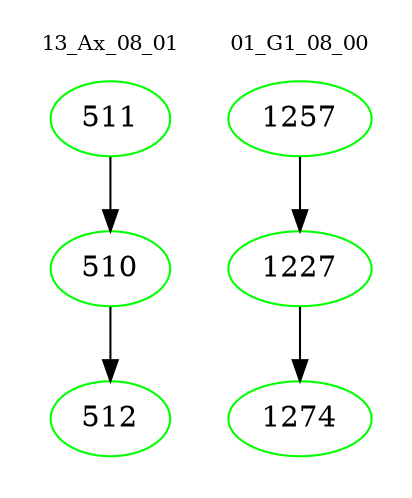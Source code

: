 digraph{
subgraph cluster_0 {
color = white
label = "13_Ax_08_01";
fontsize=10;
T0_511 [label="511", color="green"]
T0_511 -> T0_510 [color="black"]
T0_510 [label="510", color="green"]
T0_510 -> T0_512 [color="black"]
T0_512 [label="512", color="green"]
}
subgraph cluster_1 {
color = white
label = "01_G1_08_00";
fontsize=10;
T1_1257 [label="1257", color="green"]
T1_1257 -> T1_1227 [color="black"]
T1_1227 [label="1227", color="green"]
T1_1227 -> T1_1274 [color="black"]
T1_1274 [label="1274", color="green"]
}
}
